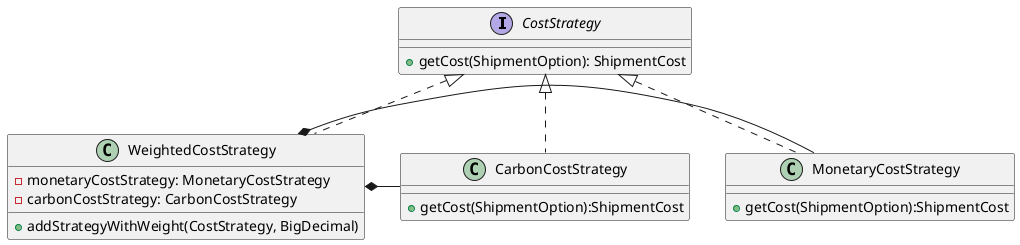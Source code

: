 @startuml
interface CostStrategy {
  +getCost(ShipmentOption): ShipmentCost
}
class MonetaryCostStrategy {
  +getCost(ShipmentOption):ShipmentCost
}
class CarbonCostStrategy {
  +getCost(ShipmentOption):ShipmentCost
}
class WeightedCostStrategy {
  -monetaryCostStrategy: MonetaryCostStrategy
  -carbonCostStrategy: CarbonCostStrategy
  +addStrategyWithWeight(CostStrategy, BigDecimal)
}
CostStrategy <|.. MonetaryCostStrategy
CostStrategy <|.. CarbonCostStrategy
CostStrategy <|.. WeightedCostStrategy
WeightedCostStrategy *- MonetaryCostStrategy
WeightedCostStrategy *- CarbonCostStrategy
@enduml